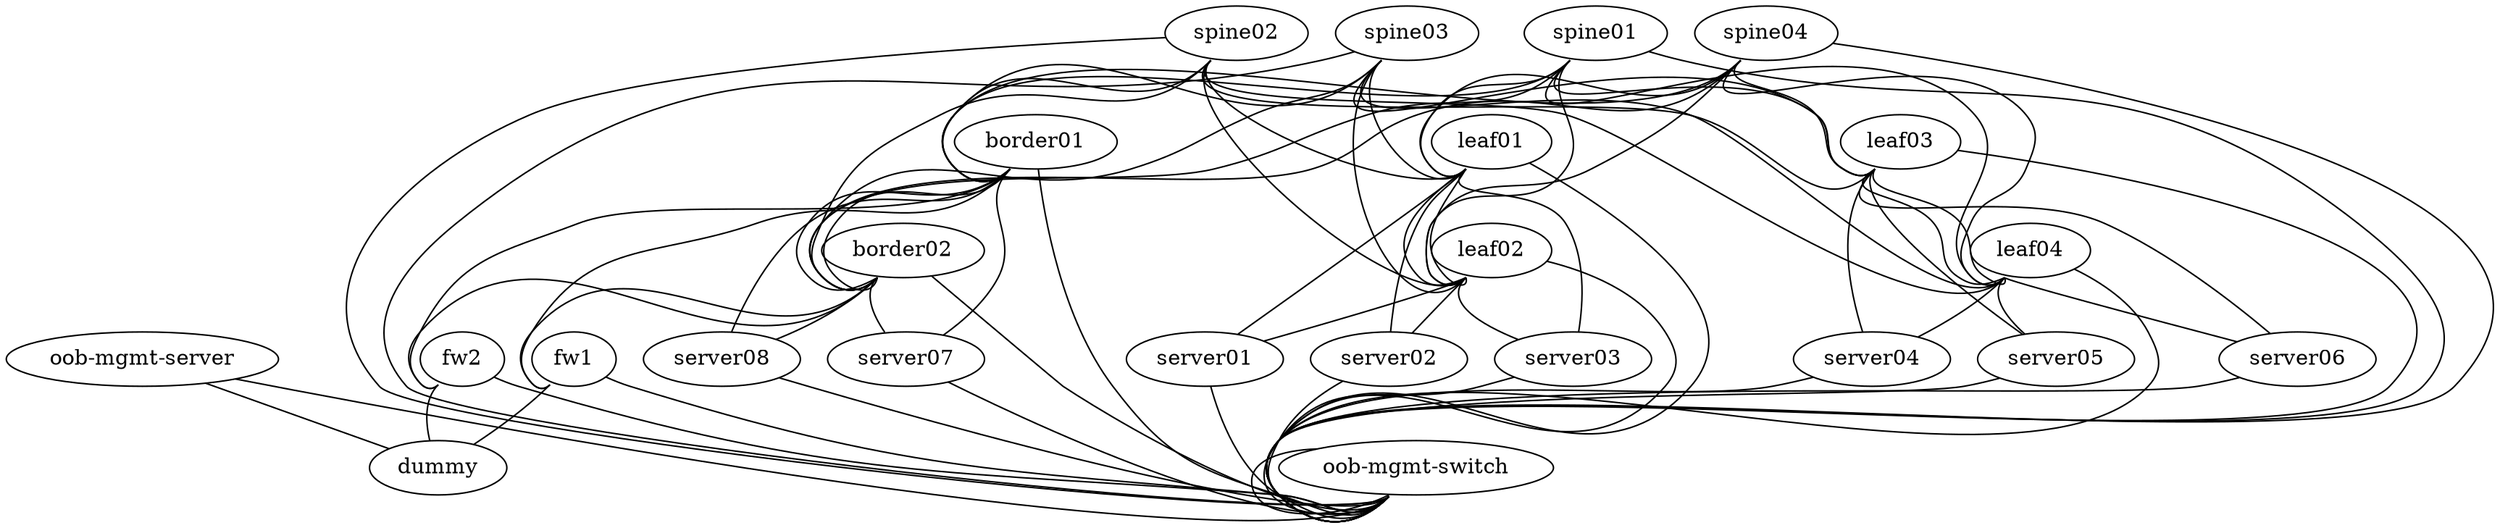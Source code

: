 graph SONIC{
   "dummy" [function="fake"]
   "oob-mgmt-server"  [function="oob-server" mgmt_ip="192.168.200.1" os="generic/ubuntu2204" vagrant_user="cumulus" memory="4096" cpu="4"]
   "oob-mgmt-switch"  [function="oob-switch" mgmt_ip="192.168.200.2" os="CumulusCommunity/cumulus-vx" version="4.2.1" ]

   "spine01" [function="spine" os="sonic-vs-202311_RC.101-7a2264a36_Internal" memory="2048" mgmt_ip="192.168.200.21"]
   "spine02" [function="spine" os="sonic-vs-202311_RC.101-7a2264a36_Internal" memory="2048" mgmt_ip="192.168.200.22"]
   "spine03" [function="spine" os="sonic-vs-202311_RC.101-7a2264a36_Internal" memory="2048" mgmt_ip="192.168.200.23"]
   "spine04" [function="spine" os="sonic-vs-202311_RC.101-7a2264a36_Internal" memory="2048" mgmt_ip="192.168.200.24"]
   "fw1" [function="leaf" os="sonic-vs-202311_RC.101-7a2264a36_Internal" memory="2048" mgmt_ip="192.168.200.61"]
   "fw2" [function="leaf" os="sonic-vs-202311_RC.101-7a2264a36_Internal" memory="2048" mgmt_ip="192.168.200.62"]
   "leaf01" [function="leaf" os="sonic-vs-202311_RC.101-7a2264a36_Internal" memory="2048" mgmt_ip="192.168.200.11"]
   "leaf02" [function="leaf" os="sonic-vs-202311_RC.101-7a2264a36_Internal" memory="2048" mgmt_ip="192.168.200.12"]
   "leaf03" [function="leaf" os="sonic-vs-202311_RC.101-7a2264a36_Internal" memory="2048" mgmt_ip="192.168.200.13"]
   "leaf04" [function="leaf" os="sonic-vs-202311_RC.101-7a2264a36_Internal" memory="2048" mgmt_ip="192.168.200.14"]
   "border01" [function="exit" os="sonic-vs-202311_RC.101-7a2264a36_Internal" memory="2048" mgmt_ip="192.168.200.63"]
   "border02" [function="exit" os="sonic-vs-202311_RC.101-7a2264a36_Internal" memory="2048" mgmt_ip="192.168.200.64"]

   "server01" [function="host" os="generic/ubuntu2204" memory="1024" config="helper_scripts/extra_server_config.sh" mgmt_ip="192.168.200.31"]
   "server02" [function="host" os="generic/ubuntu2204" memory="1024" config="helper_scripts/extra_server_config.sh" mgmt_ip="192.168.200.32"]
   "server03" [function="host" os="generic/ubuntu2204" memory="1024" config="helper_scripts/extra_server_config.sh" mgmt_ip="192.168.200.33"]
   "server04" [function="host" os="generic/ubuntu2204" memory="1024" config="helper_scripts/extra_server_config.sh" mgmt_ip="192.168.200.34"]
   "server05" [function="host" os="generic/ubuntu2204" memory="1024" config="helper_scripts/extra_server_config.sh" mgmt_ip="192.168.200.35"]
   "server06" [function="host" os="generic/ubuntu2204" memory="1024" config="helper_scripts/extra_server_config.sh" mgmt_ip="192.168.200.36"]
   "server07" [function="host" os="generic/ubuntu2204" memory="1024" config="helper_scripts/extra_server_config.sh" mgmt_ip="192.168.200.37"]
   "server08" [function="host" os="generic/ubuntu2204" memory="1024" config="helper_scripts/extra_server_config.sh" mgmt_ip="192.168.200.38"]


   "leaf01":"swp1" -- "server01":"eth1"
   "leaf01":"swp2" -- "server02":"eth1"
   "leaf01":"swp3" -- "server03":"eth1"
   "leaf02":"swp1" -- "server01":"eth2"
   "leaf02":"swp2" -- "server02":"eth2"
   "leaf02":"swp3" -- "server03":"eth2"
   "leaf03":"swp1" -- "server04":"eth1"
   "leaf03":"swp2" -- "server05":"eth1"
   "leaf03":"swp3" -- "server06":"eth1"
   "leaf04":"swp1" -- "server04":"eth2"
   "leaf04":"swp2" -- "server05":"eth2"
   "leaf04":"swp3" -- "server06":"eth2"

   "leaf01":"swp49" -- "leaf02":"swp49"
   "leaf01":"swp50" -- "leaf02":"swp50"
   "leaf03":"swp49" -- "leaf04":"swp49"
   "leaf03":"swp50" -- "leaf04":"swp50"
   "border01":"swp49" -- "border02":"swp49"
   "border01":"swp50" -- "border02":"swp50"

   "spine01":"swp1" -- "leaf01":"swp51"
   "spine02":"swp1" -- "leaf01":"swp52"
   "spine03":"swp1" -- "leaf01":"swp53"
   "spine04":"swp1" -- "leaf01":"swp54"
   "spine01":"swp2" -- "leaf02":"swp51"
   "spine02":"swp2" -- "leaf02":"swp52"
   "spine03":"swp2" -- "leaf02":"swp53"
   "spine04":"swp2" -- "leaf02":"swp54"
   "spine01":"swp3" -- "leaf03":"swp51"
   "spine02":"swp3" -- "leaf03":"swp52"
   "spine03":"swp3" -- "leaf03":"swp53"
   "spine04":"swp3" -- "leaf03":"swp54"
   "spine01":"swp4" -- "leaf04":"swp51"
   "spine02":"swp4" -- "leaf04":"swp52"
   "spine03":"swp4" -- "leaf04":"swp53"
   "spine04":"swp4" -- "leaf04":"swp54"
   "spine01":"swp5" -- "border01":"swp51"
   "spine02":"swp5" -- "border01":"swp52"
   "spine03":"swp5" -- "border01":"swp53"
   "spine04":"swp5" -- "border01":"swp54"
   "spine01":"swp6" -- "border02":"swp51"
   "spine02":"swp6" -- "border02":"swp52"
   "spine03":"swp6" -- "border02":"swp53"
   "spine04":"swp6" -- "border02":"swp54"

   "border01":"swp1" -- "server07":"eth1"
   "border01":"swp2" -- "server08":"eth1"
   "border01":"swp3" -- "fw1":"swp1"
   "border01":"swp4" -- "fw2":"swp1"
   "border02":"swp1" -- "server07":"eth2"
   "border02":"swp2" -- "server08":"eth2"
   "border02":"swp3" -- "fw1":"swp2"
   "border02":"swp4" -- "fw2":"swp2"

   "oob-mgmt-server":"eth0" -- "dummy":"outbound"

   "fw1":"swp49" -- "dummy":"outbound-fw1"
   "fw2":"swp49" -- "dummy":"outbound-fw2"

   "oob-mgmt-server":"eth1" -- "oob-mgmt-switch":"swp1"
   "server01":"eth0" -- "oob-mgmt-switch":"swp2" [left_mac="44:38:39:00:01:7e"]
   "server02":"eth0" -- "oob-mgmt-switch":"swp3" [left_mac="44:38:39:00:01:6e"]
   "server03":"eth0" -- "oob-mgmt-switch":"swp4" [left_mac="44:38:39:00:01:90"]
   "server04":"eth0" -- "oob-mgmt-switch":"swp5" [left_mac="44:38:39:00:01:6a"]
   "server05":"eth0" -- "oob-mgmt-switch":"swp6" [left_mac="44:38:39:00:01:88"]
   "server06":"eth0" -- "oob-mgmt-switch":"swp7" [left_mac="44:38:39:00:01:86"]
   "server07":"eth0" -- "oob-mgmt-switch":"swp8" [left_mac="44:38:39:00:01:76"]
   "server08":"eth0" -- "oob-mgmt-switch":"swp9" [left_mac="44:38:39:00:01:72"]
   "leaf01":"eth0" -- "oob-mgmt-switch":"swp10" [left_mac="44:38:39:00:01:7a"]
   "leaf02":"eth0" -- "oob-mgmt-switch":"swp11" [left_mac="44:38:39:00:01:78"]
   "leaf03":"eth0" -- "oob-mgmt-switch":"swp12" [left_mac="44:38:39:00:01:84"]
   "leaf04":"eth0" -- "oob-mgmt-switch":"swp13" [left_mac="44:38:39:00:01:8a"]
   "spine01":"eth0" -- "oob-mgmt-switch":"swp14" [left_mac="44:38:39:00:01:82"]
   "spine02":"eth0" -- "oob-mgmt-switch":"swp15" [left_mac="44:38:39:00:01:92"]
   "spine03":"eth0" -- "oob-mgmt-switch":"swp16" [left_mac="44:38:39:00:01:70"]
   "spine04":"eth0" -- "oob-mgmt-switch":"swp17" [left_mac="44:38:39:00:01:6c"]
   "fw1":"eth0" -- "oob-mgmt-switch":"swp18" [left_mac="44:38:39:00:01:8c"]
   "fw2":"eth0" -- "oob-mgmt-switch":"swp19" [left_mac="44:38:39:00:01:8e"]
   "border01":"eth0" -- "oob-mgmt-switch":"swp20" [left_mac="44:38:39:00:01:74"]
   "border02":"eth0" -- "oob-mgmt-switch":"swp21" [left_mac="44:38:39:00:01:7c"]

   "oob-mgmt-switch":"eth0" -- "oob-mgmt-switch":"swp23" [left_mac="44:38:39:00:01:91"]
}